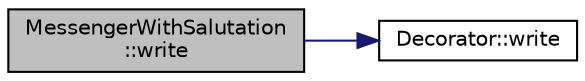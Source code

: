 digraph "MessengerWithSalutation::write"
{
  edge [fontname="Helvetica",fontsize="10",labelfontname="Helvetica",labelfontsize="10"];
  node [fontname="Helvetica",fontsize="10",shape=record];
  rankdir="LR";
  Node1 [label="MessengerWithSalutation\l::write",height=0.2,width=0.4,color="black", fillcolor="grey75", style="filled", fontcolor="black"];
  Node1 -> Node2 [color="midnightblue",fontsize="10",style="solid",fontname="Helvetica"];
  Node2 [label="Decorator::write",height=0.2,width=0.4,color="black", fillcolor="white", style="filled",URL="$classDecorator.html#ae5cad6daee450fb5eaa2b1cad6a0dd45"];
}
